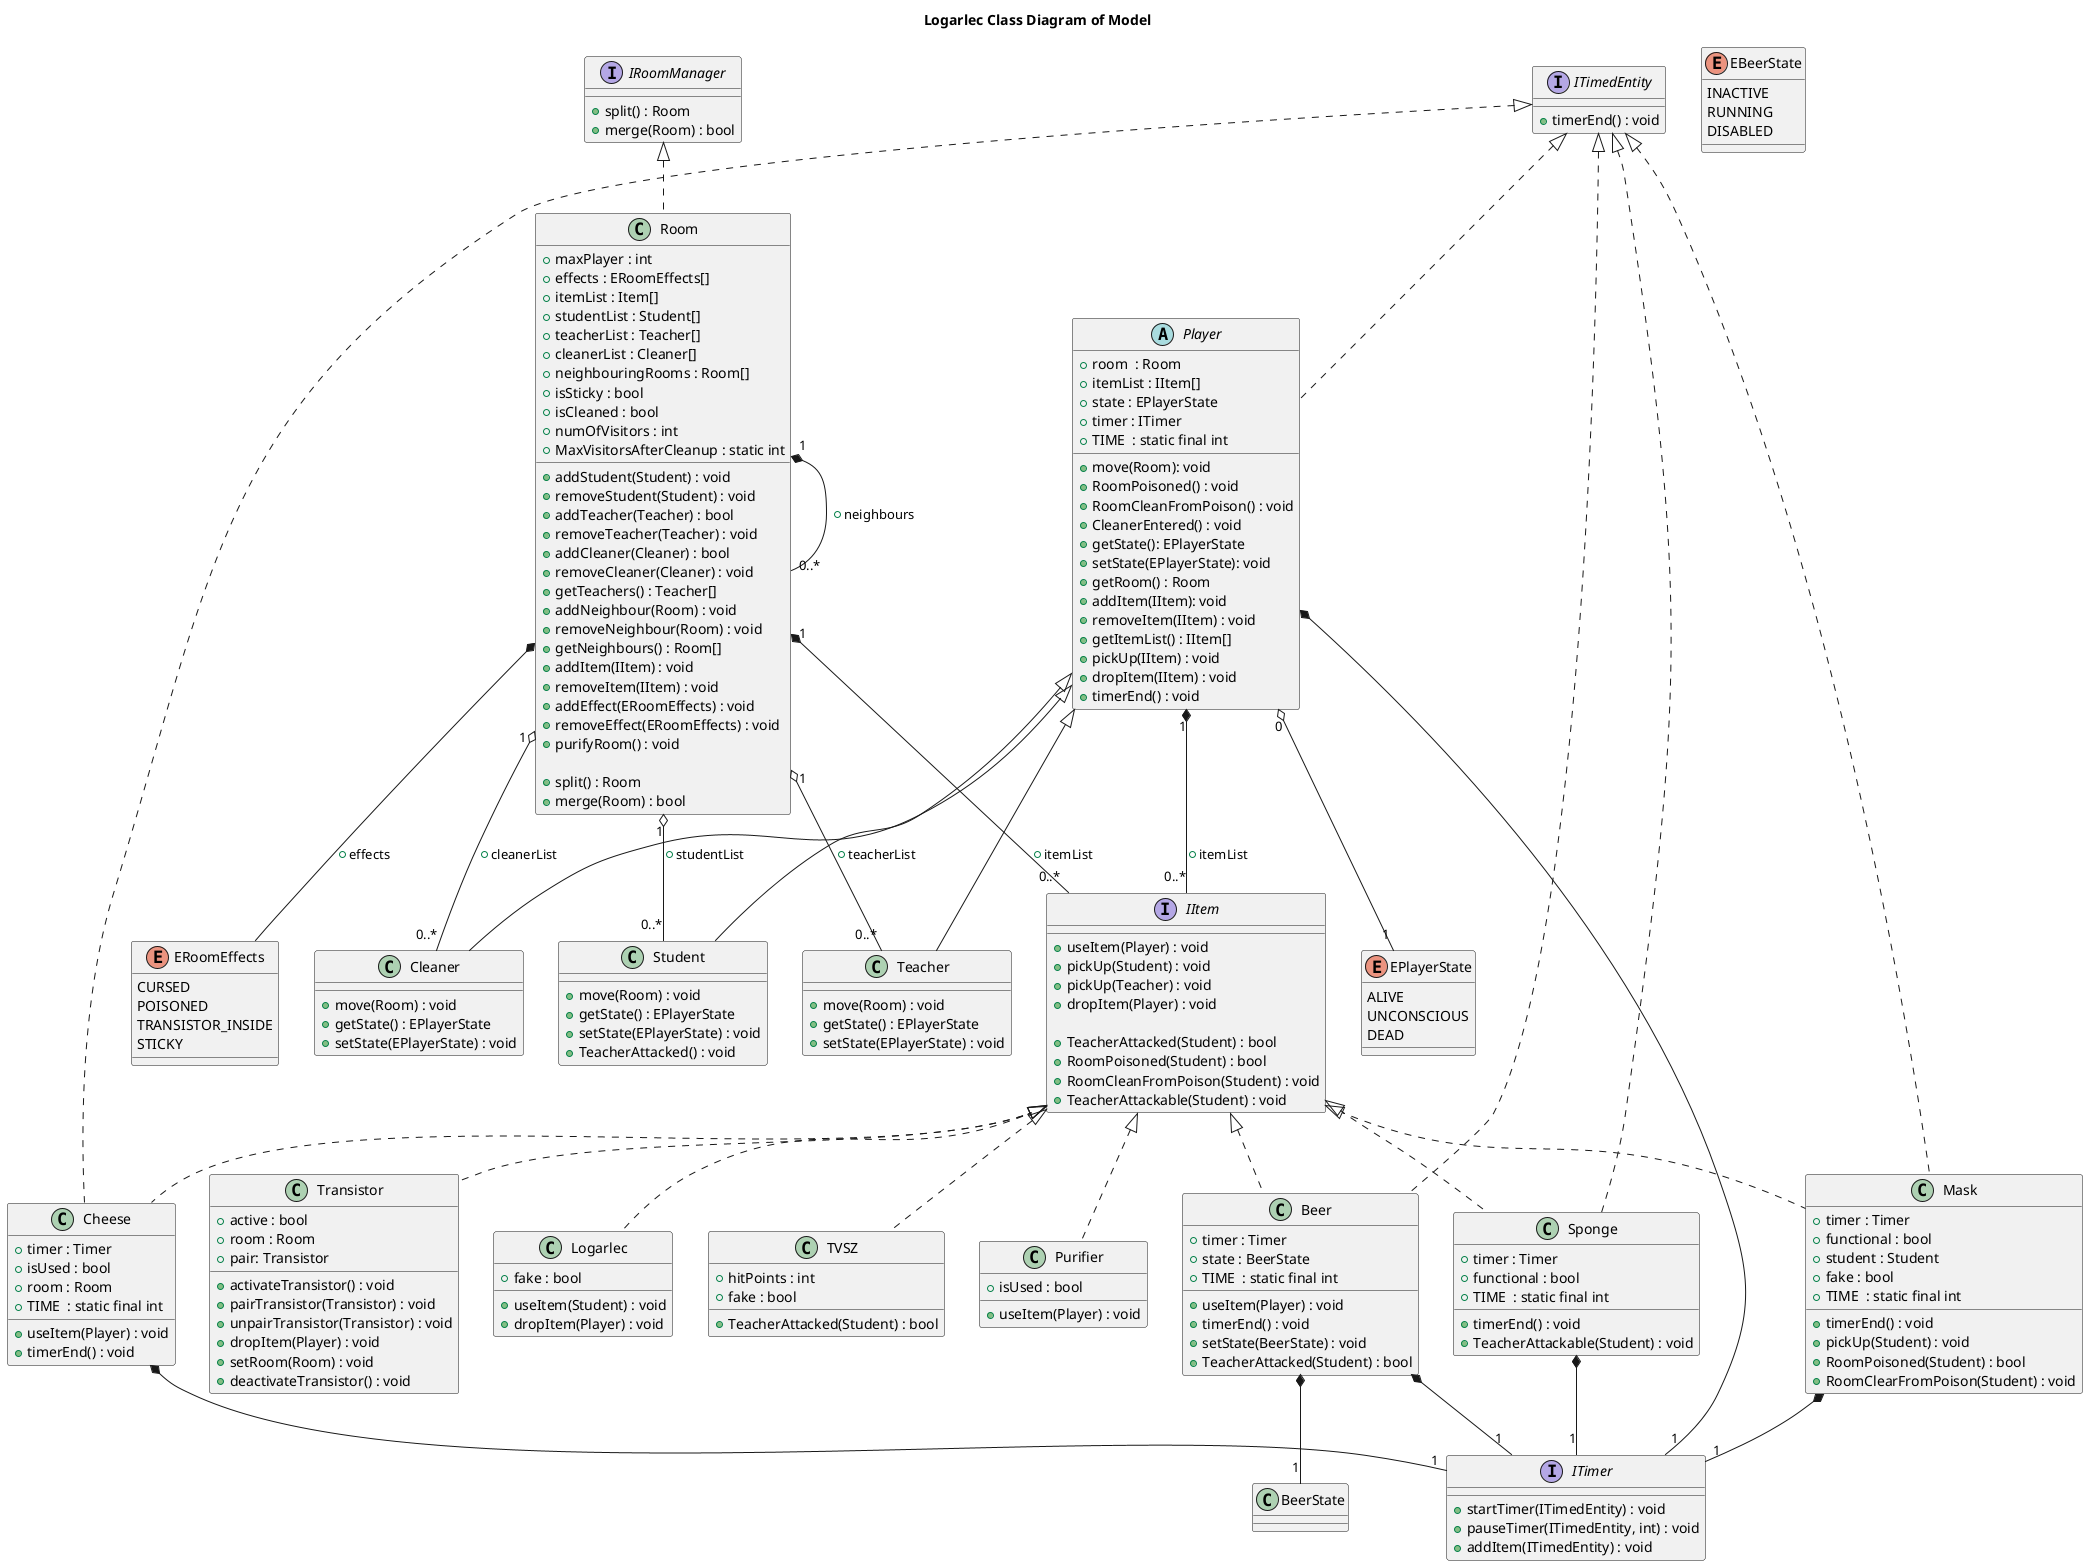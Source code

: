 @startuml UML

title Logarlec Class Diagram of Model

interface IRoomManager {
    + split() : Room
    + merge(Room) : bool
}

class Room implements IRoomManager {
    + maxPlayer : int
    + effects : ERoomEffects[]
    + itemList : Item[]
    + studentList : Student[]
    + teacherList : Teacher[]
    + cleanerList : Cleaner[]
    + neighbouringRooms : Room[]
    + isSticky : bool
    + isCleaned : bool
    + numOfVisitors : int
    + MaxVisitorsAfterCleanup : static int

    + addStudent(Student) : void
    + removeStudent(Student) : void
    + addTeacher(Teacher) : bool
    + removeTeacher(Teacher) : void
    + addCleaner(Cleaner) : bool
    + removeCleaner(Cleaner) : void
    + getTeachers() : Teacher[]
    + addNeighbour(Room) : void
    + removeNeighbour(Room) : void
    + getNeighbours() : Room[]
    + addItem(IItem) : void
    + removeItem(IItem) : void
    + addEffect(ERoomEffects) : void
    + removeEffect(ERoomEffects) : void
    + purifyRoom() : void

    + split() : Room
    + merge(Room) : bool
}

Room "1" o-- "0..*" Student: + studentList
Room "1" o-- "0..*" Teacher: + teacherList
Room "1" o-- "0..*" Cleaner: + cleanerList
Room "1" *-- "0..*" Room: + neighbours
Room "1" *-- "0..*" IItem: + itemList
Room *-- ERoomEffects: + effects

enum EPlayerState {
    ALIVE
    UNCONSCIOUS
    DEAD
}

abstract class Player implements ITimedEntity{
    + room  : Room
    + itemList : IItem[]
    + state : EPlayerState
    + timer : ITimer
    + TIME  : static final int

    + move(Room): void
    + RoomPoisoned() : void
    + RoomCleanFromPoison() : void
    + CleanerEntered() : void
    + getState(): EPlayerState
    + setState(EPlayerState): void
    + getRoom() : Room
    + addItem(IItem): void
    + removeItem(IItem) : void
    + getItemList() : IItem[]
    + pickUp(IItem) : void
    + dropItem(IItem) : void
    + timerEnd() : void
}

Player "0" o-- "1" EPlayerState
Player "1" *-- "0..*" IItem: + itemList
Player *--"1" ITimer

interface IItem {
    + useItem(Player) : void
    + pickUp(Student) : void
    + pickUp(Teacher) : void
    + dropItem(Player) : void

    + TeacherAttacked(Student) : bool
    + RoomPoisoned(Student) : bool
    + RoomCleanFromPoison(Student) : void
    + TeacherAttackable(Student) : void
}

class Teacher extends Player {
    + move(Room) : void
    + getState() : EPlayerState
    + setState(EPlayerState) : void
}

class Student extends Player {
    + move(Room) : void
    + getState() : EPlayerState
    + setState(EPlayerState) : void
    + TeacherAttacked() : void
}

class Cleaner extends Player {
    + move(Room) : void
    + getState() : EPlayerState
    + setState(EPlayerState) : void
}

enum ERoomEffects {
    CURSED
    POISONED
    TRANSISTOR_INSIDE
    STICKY
}

interface ITimer {
    + startTimer(ITimedEntity) : void
    + pauseTimer(ITimedEntity, int) : void
    + addItem(ITimedEntity) : void
}

interface ITimedEntity {
    + timerEnd() : void
}

class TVSZ implements IItem {
    + hitPoints : int
    + fake : bool

    + TeacherAttacked(Student) : bool
}

class Transistor implements IItem  {
    + active : bool
    + room : Room
    + pair: Transistor

    + activateTransistor() : void
    + pairTransistor(Transistor) : void
    + unpairTransistor(Transistor) : void
    + dropItem(Player) : void
    + setRoom(Room) : void
    + deactivateTransistor() : void
}

enum EBeerState {
    INACTIVE
    RUNNING
    DISABLED
}

class Beer implements IItem, ITimedEntity {
    + timer : Timer
    + state : BeerState
    + TIME  : static final int
    
    + useItem(Player) : void
    + timerEnd() : void
    + setState(BeerState) : void
    + TeacherAttacked(Student) : bool
}
Beer *-- "1" BeerState
Beer *--"1" ITimer

class Mask implements IItem, ITimedEntity  {
    + timer : Timer
    + functional : bool
    + student : Student
    + fake : bool
    + TIME  : static final int

    + timerEnd() : void
    + pickUp(Student) : void
    + RoomPoisoned(Student) : bool
    + RoomClearFromPoison(Student) : void

}
Mask *--"1" ITimer

class Sponge implements IItem, ITimedEntity {
    + timer : Timer
    + functional : bool
    + TIME  : static final int

    + timerEnd() : void
    + TeacherAttackable(Student) : void
}
Sponge *--"1" ITimer

class Cheese implements IItem, ITimedEntity {
    + timer : Timer
    + isUsed : bool
    + room : Room
    + TIME  : static final int

    + useItem(Player) : void
    + timerEnd() : void
}
Cheese *--"1" ITimer

class Purifier implements IItem {
    + isUsed : bool

    + useItem(Player) : void
}

class Logarlec  implements IItem  {
    + fake : bool

    + useItem(Student) : void
    + dropItem(Player) : void
}

@enduml
